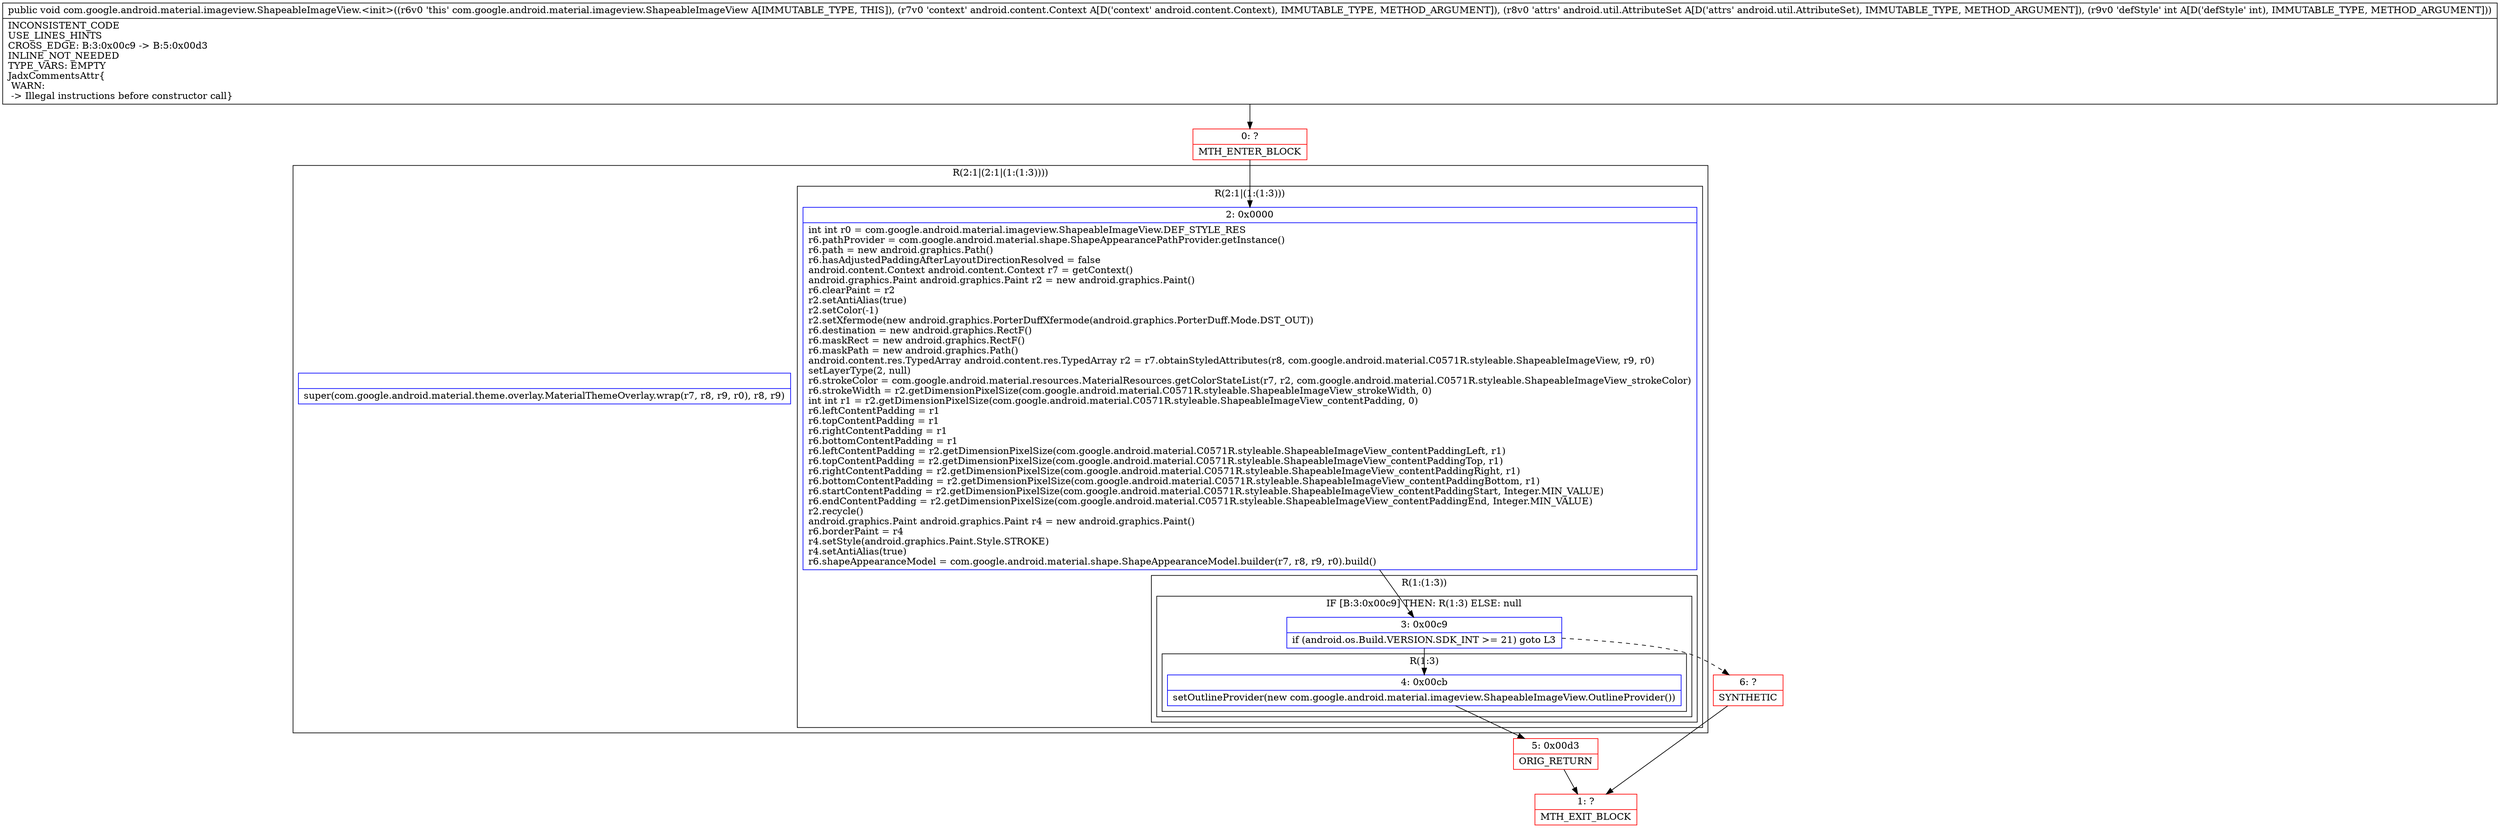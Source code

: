 digraph "CFG forcom.google.android.material.imageview.ShapeableImageView.\<init\>(Landroid\/content\/Context;Landroid\/util\/AttributeSet;I)V" {
subgraph cluster_Region_1771311226 {
label = "R(2:1|(2:1|(1:(1:3))))";
node [shape=record,color=blue];
Node_InsnContainer_644214622 [shape=record,label="{|super(com.google.android.material.theme.overlay.MaterialThemeOverlay.wrap(r7, r8, r9, r0), r8, r9)\l}"];
subgraph cluster_Region_1686414142 {
label = "R(2:1|(1:(1:3)))";
node [shape=record,color=blue];
Node_2 [shape=record,label="{2\:\ 0x0000|int int r0 = com.google.android.material.imageview.ShapeableImageView.DEF_STYLE_RES\lr6.pathProvider = com.google.android.material.shape.ShapeAppearancePathProvider.getInstance()\lr6.path = new android.graphics.Path()\lr6.hasAdjustedPaddingAfterLayoutDirectionResolved = false\landroid.content.Context android.content.Context r7 = getContext()\landroid.graphics.Paint android.graphics.Paint r2 = new android.graphics.Paint()\lr6.clearPaint = r2\lr2.setAntiAlias(true)\lr2.setColor(\-1)\lr2.setXfermode(new android.graphics.PorterDuffXfermode(android.graphics.PorterDuff.Mode.DST_OUT))\lr6.destination = new android.graphics.RectF()\lr6.maskRect = new android.graphics.RectF()\lr6.maskPath = new android.graphics.Path()\landroid.content.res.TypedArray android.content.res.TypedArray r2 = r7.obtainStyledAttributes(r8, com.google.android.material.C0571R.styleable.ShapeableImageView, r9, r0)\lsetLayerType(2, null)\lr6.strokeColor = com.google.android.material.resources.MaterialResources.getColorStateList(r7, r2, com.google.android.material.C0571R.styleable.ShapeableImageView_strokeColor)\lr6.strokeWidth = r2.getDimensionPixelSize(com.google.android.material.C0571R.styleable.ShapeableImageView_strokeWidth, 0)\lint int r1 = r2.getDimensionPixelSize(com.google.android.material.C0571R.styleable.ShapeableImageView_contentPadding, 0)\lr6.leftContentPadding = r1\lr6.topContentPadding = r1\lr6.rightContentPadding = r1\lr6.bottomContentPadding = r1\lr6.leftContentPadding = r2.getDimensionPixelSize(com.google.android.material.C0571R.styleable.ShapeableImageView_contentPaddingLeft, r1)\lr6.topContentPadding = r2.getDimensionPixelSize(com.google.android.material.C0571R.styleable.ShapeableImageView_contentPaddingTop, r1)\lr6.rightContentPadding = r2.getDimensionPixelSize(com.google.android.material.C0571R.styleable.ShapeableImageView_contentPaddingRight, r1)\lr6.bottomContentPadding = r2.getDimensionPixelSize(com.google.android.material.C0571R.styleable.ShapeableImageView_contentPaddingBottom, r1)\lr6.startContentPadding = r2.getDimensionPixelSize(com.google.android.material.C0571R.styleable.ShapeableImageView_contentPaddingStart, Integer.MIN_VALUE)\lr6.endContentPadding = r2.getDimensionPixelSize(com.google.android.material.C0571R.styleable.ShapeableImageView_contentPaddingEnd, Integer.MIN_VALUE)\lr2.recycle()\landroid.graphics.Paint android.graphics.Paint r4 = new android.graphics.Paint()\lr6.borderPaint = r4\lr4.setStyle(android.graphics.Paint.Style.STROKE)\lr4.setAntiAlias(true)\lr6.shapeAppearanceModel = com.google.android.material.shape.ShapeAppearanceModel.builder(r7, r8, r9, r0).build()\l}"];
subgraph cluster_Region_1305956470 {
label = "R(1:(1:3))";
node [shape=record,color=blue];
subgraph cluster_IfRegion_485465878 {
label = "IF [B:3:0x00c9] THEN: R(1:3) ELSE: null";
node [shape=record,color=blue];
Node_3 [shape=record,label="{3\:\ 0x00c9|if (android.os.Build.VERSION.SDK_INT \>= 21) goto L3\l}"];
subgraph cluster_Region_1437682481 {
label = "R(1:3)";
node [shape=record,color=blue];
Node_4 [shape=record,label="{4\:\ 0x00cb|setOutlineProvider(new com.google.android.material.imageview.ShapeableImageView.OutlineProvider())\l}"];
}
}
}
}
}
Node_0 [shape=record,color=red,label="{0\:\ ?|MTH_ENTER_BLOCK\l}"];
Node_5 [shape=record,color=red,label="{5\:\ 0x00d3|ORIG_RETURN\l}"];
Node_1 [shape=record,color=red,label="{1\:\ ?|MTH_EXIT_BLOCK\l}"];
Node_6 [shape=record,color=red,label="{6\:\ ?|SYNTHETIC\l}"];
MethodNode[shape=record,label="{public void com.google.android.material.imageview.ShapeableImageView.\<init\>((r6v0 'this' com.google.android.material.imageview.ShapeableImageView A[IMMUTABLE_TYPE, THIS]), (r7v0 'context' android.content.Context A[D('context' android.content.Context), IMMUTABLE_TYPE, METHOD_ARGUMENT]), (r8v0 'attrs' android.util.AttributeSet A[D('attrs' android.util.AttributeSet), IMMUTABLE_TYPE, METHOD_ARGUMENT]), (r9v0 'defStyle' int A[D('defStyle' int), IMMUTABLE_TYPE, METHOD_ARGUMENT]))  | INCONSISTENT_CODE\lUSE_LINES_HINTS\lCROSS_EDGE: B:3:0x00c9 \-\> B:5:0x00d3\lINLINE_NOT_NEEDED\lTYPE_VARS: EMPTY\lJadxCommentsAttr\{\l WARN: \l \-\> Illegal instructions before constructor call\}\l}"];
MethodNode -> Node_0;Node_2 -> Node_3;
Node_3 -> Node_4;
Node_3 -> Node_6[style=dashed];
Node_4 -> Node_5;
Node_0 -> Node_2;
Node_5 -> Node_1;
Node_6 -> Node_1;
}

